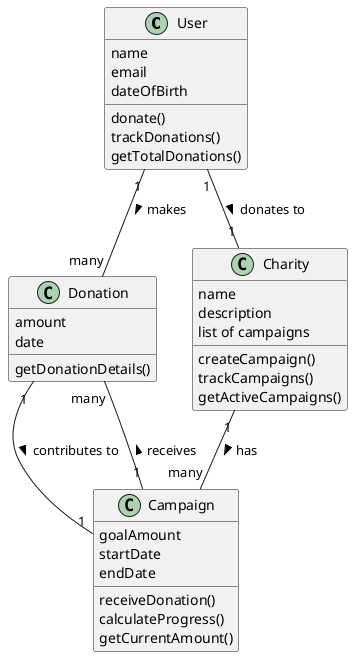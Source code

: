 @startuml
class User {
  name
  email
  dateOfBirth
  donate()
  trackDonations()
  getTotalDonations()
}

class Donation {
  amount
  date
  getDonationDetails()
}

class Campaign {
  goalAmount
  startDate
  endDate
  receiveDonation()
  calculateProgress()
  getCurrentAmount()
}

class Charity {
  name
  description
  list of campaigns
  createCampaign()
  trackCampaigns()
  getActiveCampaigns()
}

User "1" -- "many" Donation : makes >
Charity "1" -- "many" Campaign : has >
Campaign "1" -- "many" Donation : receives >
User "1" -- "1" Charity : donates to >
Donation "1" -- "1" Campaign : contributes to >
@enduml